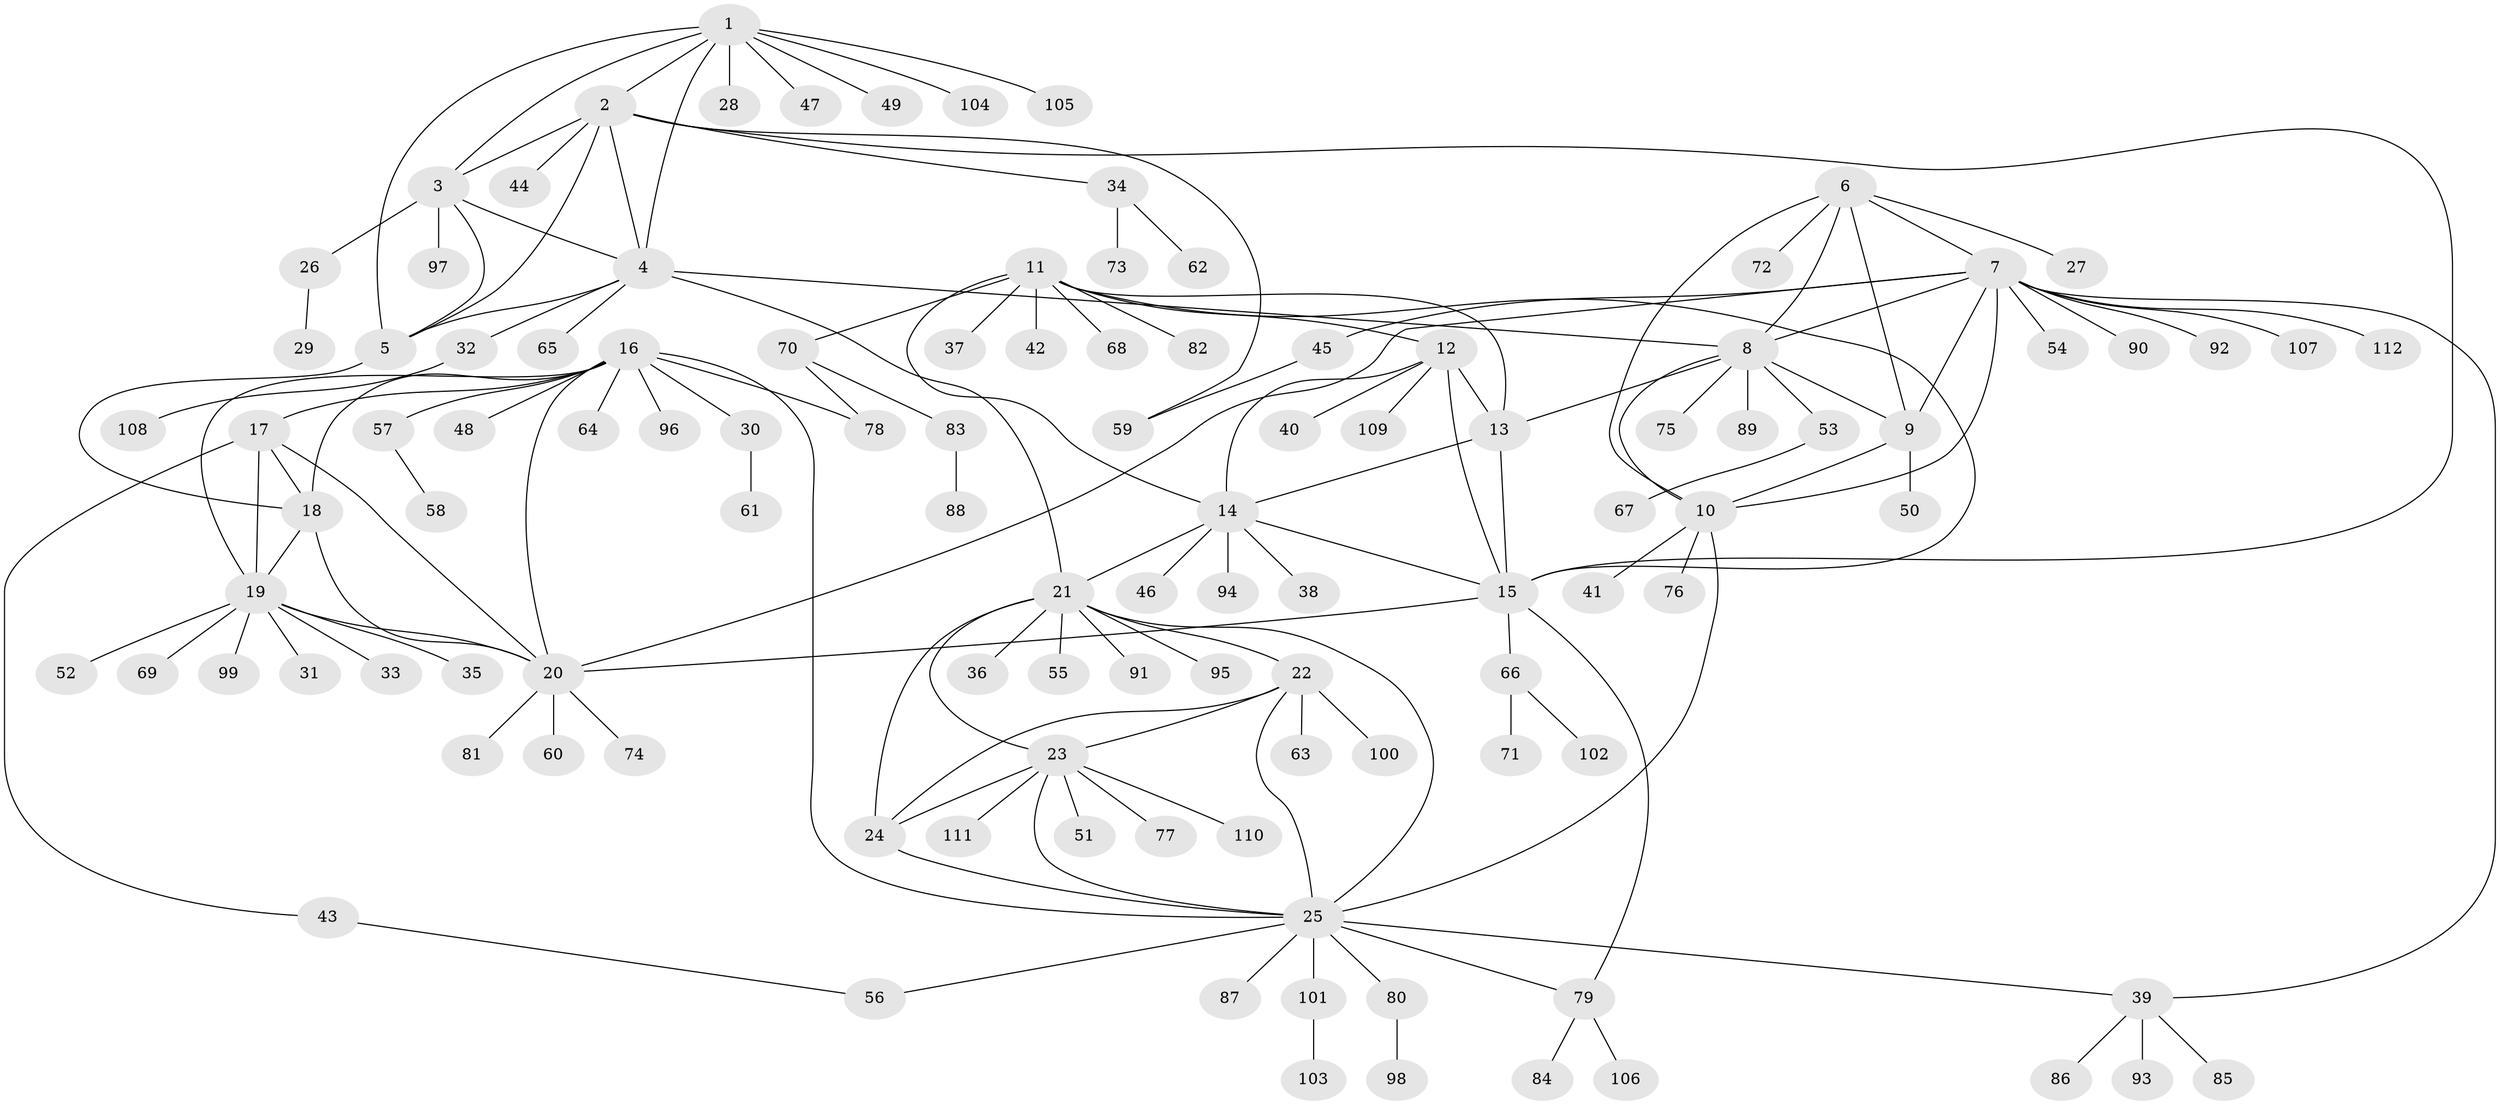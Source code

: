 // coarse degree distribution, {7: 0.08928571428571429, 1: 0.625, 5: 0.08928571428571429, 8: 0.017857142857142856, 6: 0.05357142857142857, 4: 0.03571428571428571, 2: 0.03571428571428571, 3: 0.017857142857142856, 9: 0.03571428571428571}
// Generated by graph-tools (version 1.1) at 2025/37/03/04/25 23:37:44]
// undirected, 112 vertices, 152 edges
graph export_dot {
  node [color=gray90,style=filled];
  1;
  2;
  3;
  4;
  5;
  6;
  7;
  8;
  9;
  10;
  11;
  12;
  13;
  14;
  15;
  16;
  17;
  18;
  19;
  20;
  21;
  22;
  23;
  24;
  25;
  26;
  27;
  28;
  29;
  30;
  31;
  32;
  33;
  34;
  35;
  36;
  37;
  38;
  39;
  40;
  41;
  42;
  43;
  44;
  45;
  46;
  47;
  48;
  49;
  50;
  51;
  52;
  53;
  54;
  55;
  56;
  57;
  58;
  59;
  60;
  61;
  62;
  63;
  64;
  65;
  66;
  67;
  68;
  69;
  70;
  71;
  72;
  73;
  74;
  75;
  76;
  77;
  78;
  79;
  80;
  81;
  82;
  83;
  84;
  85;
  86;
  87;
  88;
  89;
  90;
  91;
  92;
  93;
  94;
  95;
  96;
  97;
  98;
  99;
  100;
  101;
  102;
  103;
  104;
  105;
  106;
  107;
  108;
  109;
  110;
  111;
  112;
  1 -- 2;
  1 -- 3;
  1 -- 4;
  1 -- 5;
  1 -- 28;
  1 -- 47;
  1 -- 49;
  1 -- 104;
  1 -- 105;
  2 -- 3;
  2 -- 4;
  2 -- 5;
  2 -- 15;
  2 -- 34;
  2 -- 44;
  2 -- 59;
  3 -- 4;
  3 -- 5;
  3 -- 26;
  3 -- 97;
  4 -- 5;
  4 -- 8;
  4 -- 21;
  4 -- 32;
  4 -- 65;
  5 -- 18;
  6 -- 7;
  6 -- 8;
  6 -- 9;
  6 -- 10;
  6 -- 27;
  6 -- 72;
  7 -- 8;
  7 -- 9;
  7 -- 10;
  7 -- 20;
  7 -- 39;
  7 -- 45;
  7 -- 54;
  7 -- 90;
  7 -- 92;
  7 -- 107;
  7 -- 112;
  8 -- 9;
  8 -- 10;
  8 -- 13;
  8 -- 53;
  8 -- 75;
  8 -- 89;
  9 -- 10;
  9 -- 50;
  10 -- 25;
  10 -- 41;
  10 -- 76;
  11 -- 12;
  11 -- 13;
  11 -- 14;
  11 -- 15;
  11 -- 37;
  11 -- 42;
  11 -- 68;
  11 -- 70;
  11 -- 82;
  12 -- 13;
  12 -- 14;
  12 -- 15;
  12 -- 40;
  12 -- 109;
  13 -- 14;
  13 -- 15;
  14 -- 15;
  14 -- 21;
  14 -- 38;
  14 -- 46;
  14 -- 94;
  15 -- 20;
  15 -- 66;
  15 -- 79;
  16 -- 17;
  16 -- 18;
  16 -- 19;
  16 -- 20;
  16 -- 25;
  16 -- 30;
  16 -- 48;
  16 -- 57;
  16 -- 64;
  16 -- 78;
  16 -- 96;
  17 -- 18;
  17 -- 19;
  17 -- 20;
  17 -- 43;
  18 -- 19;
  18 -- 20;
  19 -- 20;
  19 -- 31;
  19 -- 33;
  19 -- 35;
  19 -- 52;
  19 -- 69;
  19 -- 99;
  20 -- 60;
  20 -- 74;
  20 -- 81;
  21 -- 22;
  21 -- 23;
  21 -- 24;
  21 -- 25;
  21 -- 36;
  21 -- 55;
  21 -- 91;
  21 -- 95;
  22 -- 23;
  22 -- 24;
  22 -- 25;
  22 -- 63;
  22 -- 100;
  23 -- 24;
  23 -- 25;
  23 -- 51;
  23 -- 77;
  23 -- 110;
  23 -- 111;
  24 -- 25;
  25 -- 39;
  25 -- 56;
  25 -- 79;
  25 -- 80;
  25 -- 87;
  25 -- 101;
  26 -- 29;
  30 -- 61;
  32 -- 108;
  34 -- 62;
  34 -- 73;
  39 -- 85;
  39 -- 86;
  39 -- 93;
  43 -- 56;
  45 -- 59;
  53 -- 67;
  57 -- 58;
  66 -- 71;
  66 -- 102;
  70 -- 78;
  70 -- 83;
  79 -- 84;
  79 -- 106;
  80 -- 98;
  83 -- 88;
  101 -- 103;
}

